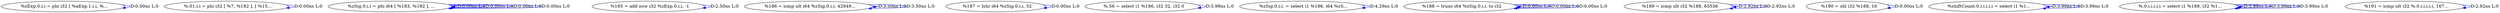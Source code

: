 digraph {
Node0x3469b80[label="  %zExp.0.i.i = phi i32 [ %aExp.1.i.i, %..."];
Node0x3469b80 -> Node0x3469b80[label="D:0.00ns L:0",color=blue];
Node0x3469c60[label="  %.01.i.i = phi i32 [ %7, %182 ], [ %15..."];
Node0x3469c60 -> Node0x3469c60[label="D:0.00ns L:0",color=blue];
Node0x3469d40[label="  %zSig.0.i.i = phi i64 [ %183, %182 ], ..."];
Node0x3469d40 -> Node0x3469d40[label="D:0.00ns L:0",color=blue];
Node0x3469d40 -> Node0x3469d40[label="D:0.00ns L:0",color=blue];
Node0x3469d40 -> Node0x3469d40[label="D:0.00ns L:0",color=blue];
Node0x3469d40 -> Node0x3469d40[label="D:0.00ns L:0",color=blue];
Node0x3469e20[label="  %185 = add nsw i32 %zExp.0.i.i, -1"];
Node0x3469e20 -> Node0x3469e20[label="D:2.50ns L:0",color=blue];
Node0x3469f00[label="  %186 = icmp ult i64 %zSig.0.i.i, 42949..."];
Node0x3469f00 -> Node0x3469f00[label="D:3.50ns L:0",color=blue];
Node0x3469f00 -> Node0x3469f00[label="D:3.50ns L:0",color=blue];
Node0x3469fe0[label="  %187 = lshr i64 %zSig.0.i.i, 32"];
Node0x3469fe0 -> Node0x3469fe0[label="D:0.00ns L:0",color=blue];
Node0x346a0c0[label="  %.56 = select i1 %186, i32 32, i32 0"];
Node0x346a0c0 -> Node0x346a0c0[label="D:3.99ns L:0",color=blue];
Node0x346a1a0[label="  %zSig.0.i.i. = select i1 %186, i64 %zS..."];
Node0x346a1a0 -> Node0x346a1a0[label="D:4.29ns L:0",color=blue];
Node0x346a280[label="  %188 = trunc i64 %zSig.0.i.i. to i32"];
Node0x346a280 -> Node0x346a280[label="D:0.00ns L:0",color=blue];
Node0x346a280 -> Node0x346a280[label="D:0.00ns L:0",color=blue];
Node0x346a280 -> Node0x346a280[label="D:0.00ns L:0",color=blue];
Node0x346a360[label="  %189 = icmp ult i32 %188, 65536"];
Node0x346a360 -> Node0x346a360[label="D:2.92ns L:0",color=blue];
Node0x346a360 -> Node0x346a360[label="D:2.92ns L:0",color=blue];
Node0x346a440[label="  %190 = shl i32 %188, 16"];
Node0x346a440 -> Node0x346a440[label="D:0.00ns L:0",color=blue];
Node0x346a520[label="  %shiftCount.0.i.i.i.i.i = select i1 %1..."];
Node0x346a520 -> Node0x346a520[label="D:3.99ns L:0",color=blue];
Node0x346a520 -> Node0x346a520[label="D:3.99ns L:0",color=blue];
Node0x346a600[label="  %.0.i.i.i.i.i = select i1 %189, i32 %1..."];
Node0x346a600 -> Node0x346a600[label="D:3.99ns L:0",color=blue];
Node0x346a600 -> Node0x346a600[label="D:3.99ns L:0",color=blue];
Node0x346a600 -> Node0x346a600[label="D:3.99ns L:0",color=blue];
Node0x346a6e0[label="  %191 = icmp ult i32 %.0.i.i.i.i.i, 167..."];
Node0x346a6e0 -> Node0x346a6e0[label="D:2.92ns L:0",color=blue];
}
